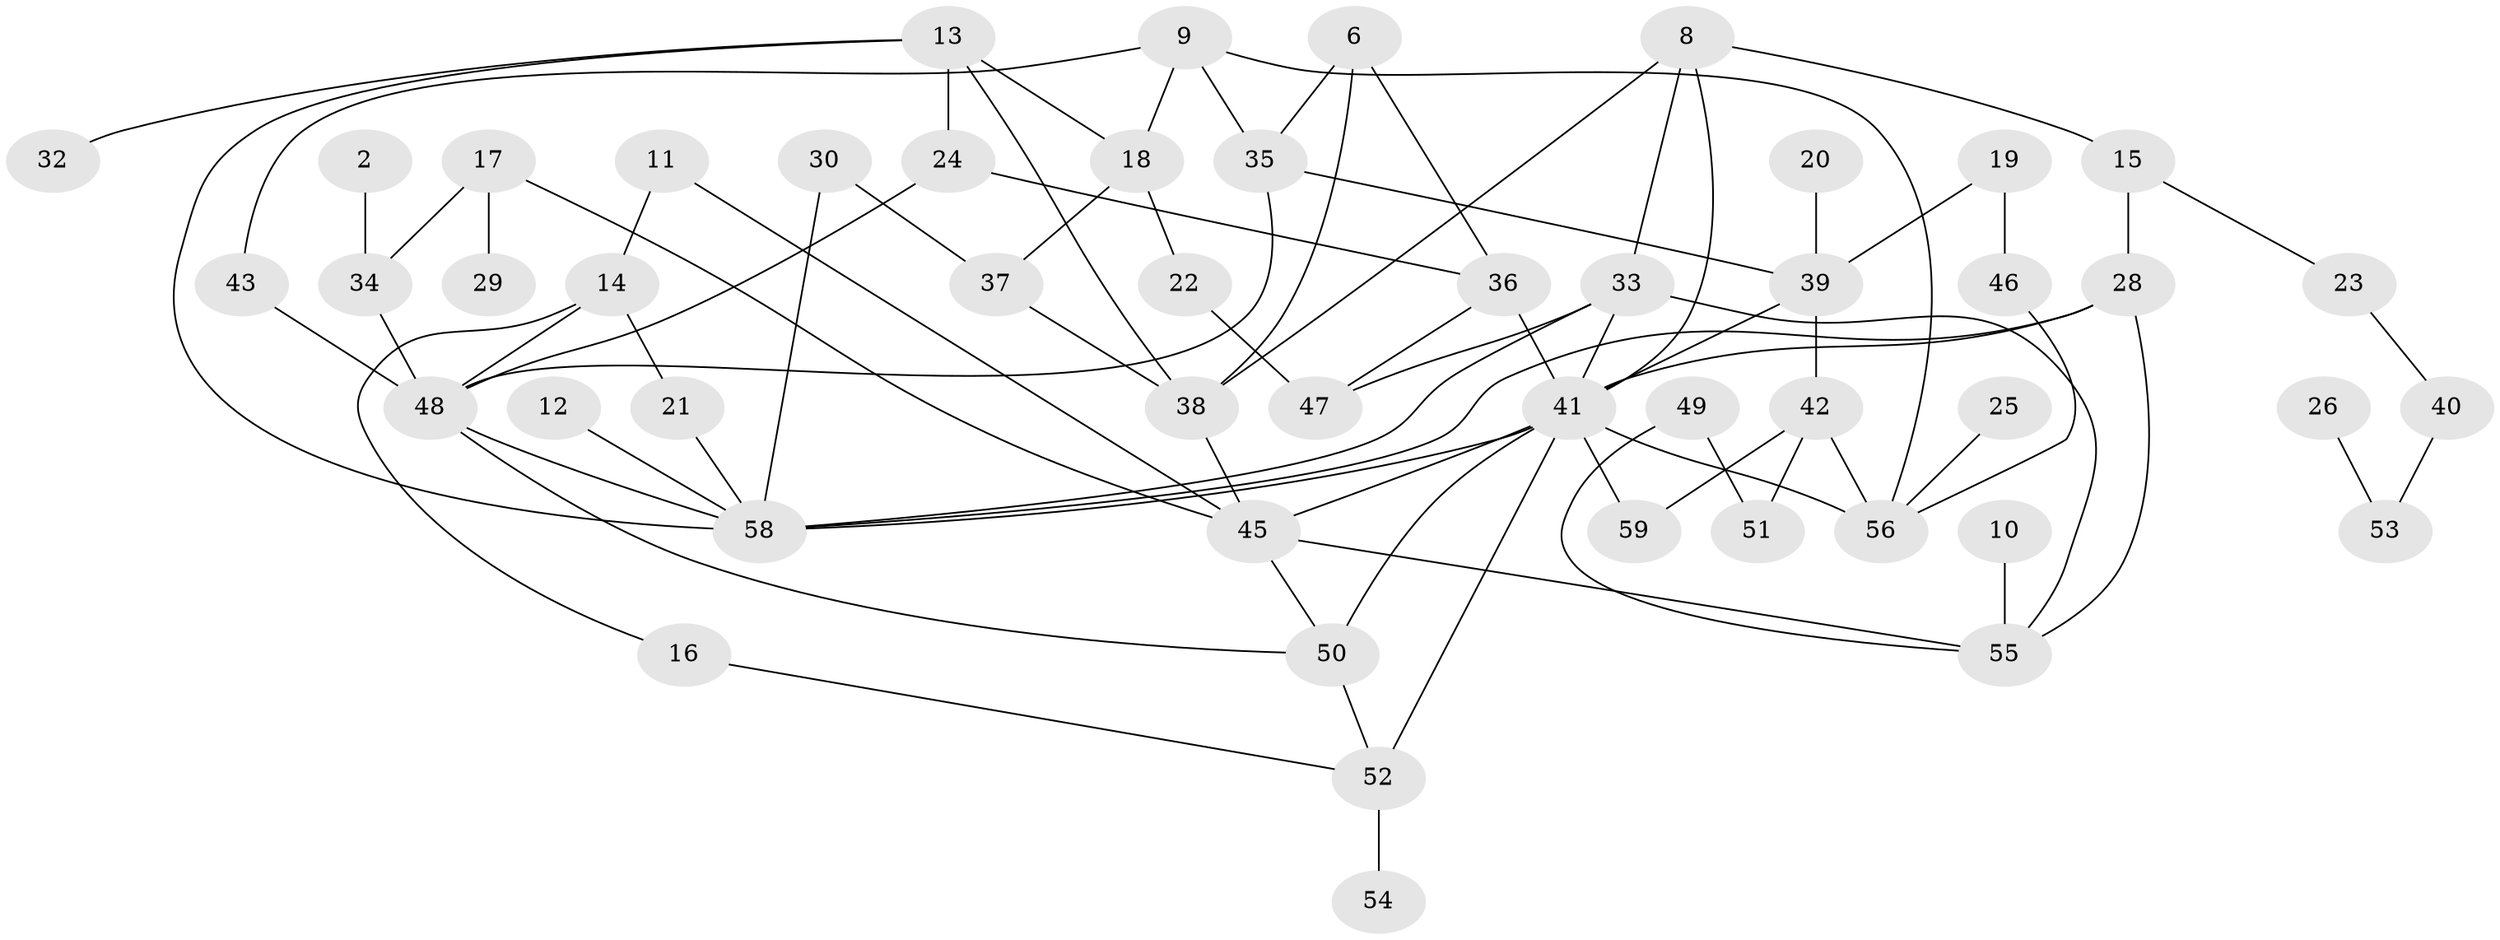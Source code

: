 // original degree distribution, {2: 0.211864406779661, 3: 0.2627118644067797, 1: 0.2288135593220339, 4: 0.1694915254237288, 0: 0.06779661016949153, 5: 0.05084745762711865, 6: 0.00847457627118644}
// Generated by graph-tools (version 1.1) at 2025/49/03/09/25 03:49:04]
// undirected, 50 vertices, 80 edges
graph export_dot {
graph [start="1"]
  node [color=gray90,style=filled];
  2;
  6;
  8;
  9;
  10;
  11;
  12;
  13;
  14;
  15;
  16;
  17;
  18;
  19;
  20;
  21;
  22;
  23;
  24;
  25;
  26;
  28;
  29;
  30;
  32;
  33;
  34;
  35;
  36;
  37;
  38;
  39;
  40;
  41;
  42;
  43;
  45;
  46;
  47;
  48;
  49;
  50;
  51;
  52;
  53;
  54;
  55;
  56;
  58;
  59;
  2 -- 34 [weight=1.0];
  6 -- 35 [weight=1.0];
  6 -- 36 [weight=1.0];
  6 -- 38 [weight=1.0];
  8 -- 15 [weight=1.0];
  8 -- 33 [weight=1.0];
  8 -- 38 [weight=1.0];
  8 -- 41 [weight=1.0];
  9 -- 18 [weight=1.0];
  9 -- 35 [weight=1.0];
  9 -- 43 [weight=1.0];
  9 -- 56 [weight=1.0];
  10 -- 55 [weight=1.0];
  11 -- 14 [weight=1.0];
  11 -- 45 [weight=1.0];
  12 -- 58 [weight=1.0];
  13 -- 18 [weight=1.0];
  13 -- 24 [weight=1.0];
  13 -- 32 [weight=1.0];
  13 -- 38 [weight=1.0];
  13 -- 58 [weight=1.0];
  14 -- 16 [weight=1.0];
  14 -- 21 [weight=1.0];
  14 -- 48 [weight=1.0];
  15 -- 23 [weight=1.0];
  15 -- 28 [weight=1.0];
  16 -- 52 [weight=1.0];
  17 -- 29 [weight=1.0];
  17 -- 34 [weight=1.0];
  17 -- 45 [weight=1.0];
  18 -- 22 [weight=1.0];
  18 -- 37 [weight=1.0];
  19 -- 39 [weight=1.0];
  19 -- 46 [weight=1.0];
  20 -- 39 [weight=1.0];
  21 -- 58 [weight=1.0];
  22 -- 47 [weight=1.0];
  23 -- 40 [weight=1.0];
  24 -- 36 [weight=1.0];
  24 -- 48 [weight=1.0];
  25 -- 56 [weight=1.0];
  26 -- 53 [weight=1.0];
  28 -- 41 [weight=1.0];
  28 -- 55 [weight=1.0];
  28 -- 58 [weight=1.0];
  30 -- 37 [weight=1.0];
  30 -- 58 [weight=1.0];
  33 -- 41 [weight=2.0];
  33 -- 47 [weight=1.0];
  33 -- 55 [weight=1.0];
  33 -- 58 [weight=1.0];
  34 -- 48 [weight=1.0];
  35 -- 39 [weight=1.0];
  35 -- 48 [weight=1.0];
  36 -- 41 [weight=1.0];
  36 -- 47 [weight=1.0];
  37 -- 38 [weight=1.0];
  38 -- 45 [weight=1.0];
  39 -- 41 [weight=1.0];
  39 -- 42 [weight=1.0];
  40 -- 53 [weight=1.0];
  41 -- 45 [weight=1.0];
  41 -- 50 [weight=1.0];
  41 -- 52 [weight=2.0];
  41 -- 56 [weight=1.0];
  41 -- 58 [weight=1.0];
  41 -- 59 [weight=1.0];
  42 -- 51 [weight=1.0];
  42 -- 56 [weight=1.0];
  42 -- 59 [weight=1.0];
  43 -- 48 [weight=2.0];
  45 -- 50 [weight=1.0];
  45 -- 55 [weight=1.0];
  46 -- 56 [weight=1.0];
  48 -- 50 [weight=1.0];
  48 -- 58 [weight=1.0];
  49 -- 51 [weight=1.0];
  49 -- 55 [weight=1.0];
  50 -- 52 [weight=1.0];
  52 -- 54 [weight=1.0];
}
